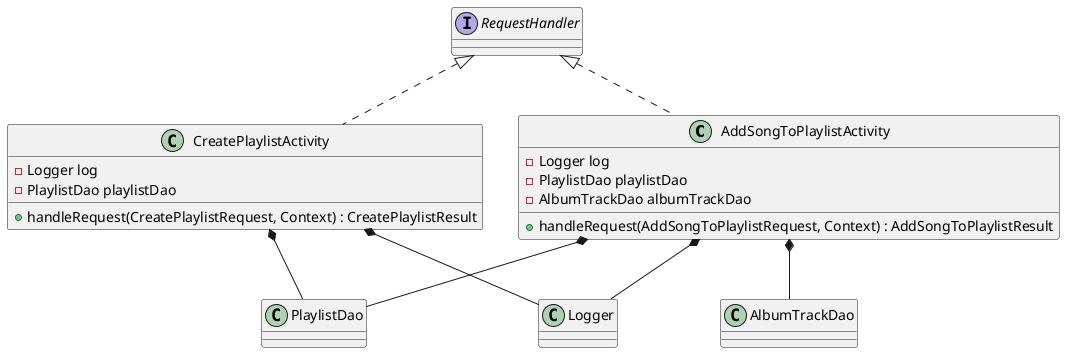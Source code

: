 @startuml
AddSongToPlaylistActivity *-- Logger
AddSongToPlaylistActivity *-- PlaylistDao
AddSongToPlaylistActivity *-- AlbumTrackDao
class AddSongToPlaylistActivity implements RequestHandler {
    - Logger log
    - PlaylistDao playlistDao
    - AlbumTrackDao albumTrackDao
    + handleRequest(AddSongToPlaylistRequest, Context) : AddSongToPlaylistResult
}

class CreatePlaylistActivity implements RequestHandler {
    - Logger log
    - PlaylistDao playlistDao
    + handleRequest(CreatePlaylistRequest, Context) : CreatePlaylistResult
}
CreatePlaylistActivity *-- Logger
CreatePlaylistActivity *-- PlaylistDao

newpage

class GetPlaylistActivity implements RequestHandler {
    - Logger log
    - PlaylistDao playlistDao
    + handleRequest(GetPlaylistRequest, Context) : GetPlaylistResult
}
GetPlaylistActivity *-- Logger
GetPlaylistActivity *-- PlaylistDao

class GetPlaylistSongsActivity implements RequestHandler {
    - Logger log
    - PlaylistDao playlistDao
    + handleRequest(GetPlaylistSongsRequest, Context) : GetPlaylistSongsResult
}
GetPlaylistSongsActivity *-- Logger
GetPlaylistSongsActivity *-- PlaylistDao

class UpdatePlaylistActivity implements RequestHandler {
    - Logger log
    - PlaylistDao playlistDao
    + handleRequest(UpdatePlaylistRequest, Context) : UpdatePlaylistResult
}
UpdatePlaylistActivity *-- Logger
UpdatePlaylistActivity *-- PlaylistDao


newpage

class AlbumTrack {
    @DynamoDBHashKey asin : String
    @DynamoDBRangeKey trackNumber : Integer
    albumName : String
    songTitle : String
}

class Playlist {
    @DynamoDBHashKey id : String
    name : String
    customerId : String
    songCount : Integer
    tags : Set<String>
    songList : List<AlbumTrack>
}
Playlist *-- AlbumTrack
AlbumTrackNotFoundException --|> RuntimeException


class AlbumTrackDao {
    dynamoDbMapper : DynamoDBMapper
}

class PlaylistDao {
    dynamoDbMapper : DynamoDBMapper
    + getPlaylist(id : String) : Playlist
}

newpage
'RuntimeException <|-- InvalidAttributeException
class InvalidAttributeException extends RuntimeException {
    {static} - long serialVersionUID
}

class AlbumTrackNotFoundException extends RuntimeException {
    {static} - long serialVersionUID
}

class InvalidAttributeValueException {
    {static} - long serialVersionUID
}
InvalidAttributeException <|-- InvalidAttributeValueException

class PlaylistNotFoundException extends RuntimeException {
    {static} - long serialVersionUID
}

class InvalidAttributeChangeException {
    {static} - long serialVersionUID
}
InvalidAttributeException <|-- InvalidAttributeChangeException

@enduml